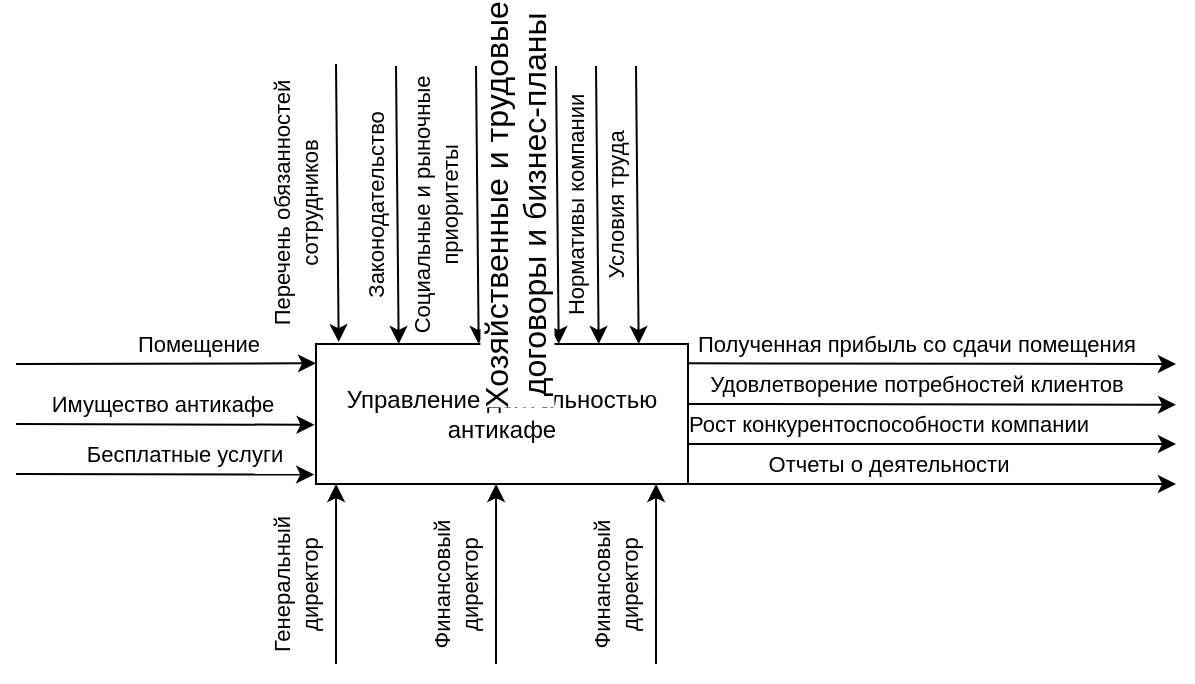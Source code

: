 <mxfile version="20.7.4" type="device"><diagram id="hyUuie9II44Z27rnRCiC" name="Страница 1"><mxGraphModel dx="819" dy="404" grid="0" gridSize="10" guides="1" tooltips="1" connect="1" arrows="1" fold="1" page="1" pageScale="1" pageWidth="827" pageHeight="1169" math="0" shadow="0"><root><mxCell id="0"/><mxCell id="1" parent="0"/><mxCell id="GJ1zkFss96Cgvo9CAw3I-2" value="Управление деятельностью антикафе" style="rounded=0;whiteSpace=wrap;html=1;" vertex="1" parent="1"><mxGeometry x="310" y="340" width="186" height="70" as="geometry"/></mxCell><mxCell id="GJ1zkFss96Cgvo9CAw3I-3" value="" style="endArrow=classic;html=1;rounded=0;exitX=1;exitY=0.138;exitDx=0;exitDy=0;exitPerimeter=0;" edge="1" parent="1" source="GJ1zkFss96Cgvo9CAw3I-2"><mxGeometry width="50" height="50" relative="1" as="geometry"><mxPoint x="390" y="410" as="sourcePoint"/><mxPoint x="740" y="350" as="targetPoint"/></mxGeometry></mxCell><mxCell id="GJ1zkFss96Cgvo9CAw3I-4" value="Полученная прибыль со сдачи помещения" style="edgeLabel;html=1;align=center;verticalAlign=middle;resizable=0;points=[];" vertex="1" connectable="0" parent="GJ1zkFss96Cgvo9CAw3I-3"><mxGeometry x="-0.533" relative="1" as="geometry"><mxPoint x="57" y="-10" as="offset"/></mxGeometry></mxCell><mxCell id="GJ1zkFss96Cgvo9CAw3I-5" value="" style="endArrow=classic;html=1;rounded=0;entryX=0;entryY=0.138;entryDx=0;entryDy=0;entryPerimeter=0;" edge="1" parent="1" target="GJ1zkFss96Cgvo9CAw3I-2"><mxGeometry width="50" height="50" relative="1" as="geometry"><mxPoint x="160" y="350" as="sourcePoint"/><mxPoint x="250" y="360" as="targetPoint"/></mxGeometry></mxCell><mxCell id="GJ1zkFss96Cgvo9CAw3I-6" value="Помещение" style="edgeLabel;html=1;align=center;verticalAlign=middle;resizable=0;points=[];" vertex="1" connectable="0" parent="GJ1zkFss96Cgvo9CAw3I-5"><mxGeometry x="0.206" y="-1" relative="1" as="geometry"><mxPoint y="-11" as="offset"/></mxGeometry></mxCell><mxCell id="GJ1zkFss96Cgvo9CAw3I-7" value="" style="endArrow=classic;html=1;rounded=0;entryX=-0.005;entryY=0.933;entryDx=0;entryDy=0;entryPerimeter=0;" edge="1" parent="1" target="GJ1zkFss96Cgvo9CAw3I-2"><mxGeometry width="50" height="50" relative="1" as="geometry"><mxPoint x="160" y="405" as="sourcePoint"/><mxPoint x="280" y="390.0" as="targetPoint"/></mxGeometry></mxCell><mxCell id="GJ1zkFss96Cgvo9CAw3I-8" value="Бесплатные услуги" style="edgeLabel;html=1;align=center;verticalAlign=middle;resizable=0;points=[];" vertex="1" connectable="0" parent="GJ1zkFss96Cgvo9CAw3I-7"><mxGeometry x="0.206" y="-1" relative="1" as="geometry"><mxPoint x="-6" y="-11" as="offset"/></mxGeometry></mxCell><mxCell id="GJ1zkFss96Cgvo9CAw3I-9" value="" style="endArrow=classic;html=1;rounded=0;entryX=0.054;entryY=1;entryDx=0;entryDy=0;entryPerimeter=0;" edge="1" parent="1" target="GJ1zkFss96Cgvo9CAw3I-2"><mxGeometry width="50" height="50" relative="1" as="geometry"><mxPoint x="320" y="500" as="sourcePoint"/><mxPoint x="350" y="450" as="targetPoint"/></mxGeometry></mxCell><mxCell id="GJ1zkFss96Cgvo9CAw3I-10" value="Генеральный&lt;br&gt;директор" style="edgeLabel;html=1;align=center;verticalAlign=middle;resizable=0;points=[];rotation=-90;" vertex="1" connectable="0" parent="GJ1zkFss96Cgvo9CAw3I-9"><mxGeometry x="0.304" y="1" relative="1" as="geometry"><mxPoint x="-19" y="19" as="offset"/></mxGeometry></mxCell><mxCell id="GJ1zkFss96Cgvo9CAw3I-11" value="" style="endArrow=classic;html=1;rounded=0;entryX=0.054;entryY=1;entryDx=0;entryDy=0;entryPerimeter=0;" edge="1" parent="1"><mxGeometry width="50" height="50" relative="1" as="geometry"><mxPoint x="400" y="500" as="sourcePoint"/><mxPoint x="400.044" y="410" as="targetPoint"/></mxGeometry></mxCell><mxCell id="GJ1zkFss96Cgvo9CAw3I-12" value="Финансовый&lt;br&gt;директор" style="edgeLabel;html=1;align=center;verticalAlign=middle;resizable=0;points=[];rotation=-90;" vertex="1" connectable="0" parent="GJ1zkFss96Cgvo9CAw3I-11"><mxGeometry x="0.304" y="1" relative="1" as="geometry"><mxPoint x="-19" y="19" as="offset"/></mxGeometry></mxCell><mxCell id="GJ1zkFss96Cgvo9CAw3I-13" value="" style="endArrow=classic;html=1;rounded=0;entryX=0.054;entryY=1;entryDx=0;entryDy=0;entryPerimeter=0;" edge="1" parent="1"><mxGeometry width="50" height="50" relative="1" as="geometry"><mxPoint x="480" y="500" as="sourcePoint"/><mxPoint x="480.044" y="410" as="targetPoint"/></mxGeometry></mxCell><mxCell id="GJ1zkFss96Cgvo9CAw3I-14" value="Финансовый&lt;br&gt;директор" style="edgeLabel;html=1;align=center;verticalAlign=middle;resizable=0;points=[];rotation=-90;" vertex="1" connectable="0" parent="GJ1zkFss96Cgvo9CAw3I-13"><mxGeometry x="0.304" y="1" relative="1" as="geometry"><mxPoint x="-19" y="19" as="offset"/></mxGeometry></mxCell><mxCell id="GJ1zkFss96Cgvo9CAw3I-17" value="" style="endArrow=classic;html=1;rounded=0;entryX=0.061;entryY=-0.014;entryDx=0;entryDy=0;entryPerimeter=0;" edge="1" parent="1" target="GJ1zkFss96Cgvo9CAw3I-2"><mxGeometry width="50" height="50" relative="1" as="geometry"><mxPoint x="320" y="200" as="sourcePoint"/><mxPoint x="360" y="260" as="targetPoint"/></mxGeometry></mxCell><mxCell id="GJ1zkFss96Cgvo9CAw3I-18" value="Перечень обязанностей&lt;br&gt;сотрудников" style="edgeLabel;html=1;align=center;verticalAlign=middle;resizable=0;points=[];rotation=-90;" vertex="1" connectable="0" parent="GJ1zkFss96Cgvo9CAw3I-17"><mxGeometry x="0.064" y="-1" relative="1" as="geometry"><mxPoint x="-20" y="-4" as="offset"/></mxGeometry></mxCell><mxCell id="GJ1zkFss96Cgvo9CAw3I-19" value="" style="endArrow=classic;html=1;rounded=0;entryX=0.061;entryY=-0.014;entryDx=0;entryDy=0;entryPerimeter=0;" edge="1" parent="1"><mxGeometry x="-0.01" y="-21" width="50" height="50" relative="1" as="geometry"><mxPoint x="350" y="200.98" as="sourcePoint"/><mxPoint x="351.346" y="340" as="targetPoint"/><mxPoint as="offset"/></mxGeometry></mxCell><mxCell id="GJ1zkFss96Cgvo9CAw3I-20" value="Законодательство" style="edgeLabel;html=1;align=center;verticalAlign=middle;resizable=0;points=[];rotation=-90;" vertex="1" connectable="0" parent="GJ1zkFss96Cgvo9CAw3I-19"><mxGeometry x="0.064" y="-1" relative="1" as="geometry"><mxPoint x="-10" y="-4" as="offset"/></mxGeometry></mxCell><mxCell id="GJ1zkFss96Cgvo9CAw3I-21" value="" style="endArrow=classic;html=1;rounded=0;entryX=0.061;entryY=-0.014;entryDx=0;entryDy=0;entryPerimeter=0;" edge="1" parent="1"><mxGeometry x="-0.01" y="-21" width="50" height="50" relative="1" as="geometry"><mxPoint x="390" y="200.98" as="sourcePoint"/><mxPoint x="391.346" y="340" as="targetPoint"/><mxPoint as="offset"/></mxGeometry></mxCell><mxCell id="GJ1zkFss96Cgvo9CAw3I-22" value="Социальные и рыночные&lt;br&gt;приоритеты" style="edgeLabel;html=1;align=center;verticalAlign=middle;resizable=0;points=[];rotation=-90;" vertex="1" connectable="0" parent="GJ1zkFss96Cgvo9CAw3I-21"><mxGeometry x="0.064" y="-1" relative="1" as="geometry"><mxPoint x="-20" y="-4" as="offset"/></mxGeometry></mxCell><mxCell id="GJ1zkFss96Cgvo9CAw3I-23" value="" style="endArrow=classic;html=1;rounded=0;entryX=-0.004;entryY=0.577;entryDx=0;entryDy=0;entryPerimeter=0;" edge="1" parent="1" target="GJ1zkFss96Cgvo9CAw3I-2"><mxGeometry width="50" height="50" relative="1" as="geometry"><mxPoint x="160" y="380" as="sourcePoint"/><mxPoint x="310.0" y="375.11" as="targetPoint"/></mxGeometry></mxCell><mxCell id="GJ1zkFss96Cgvo9CAw3I-24" value="Имущество антикафе" style="edgeLabel;html=1;align=center;verticalAlign=middle;resizable=0;points=[];" vertex="1" connectable="0" parent="GJ1zkFss96Cgvo9CAw3I-23"><mxGeometry x="0.206" y="-1" relative="1" as="geometry"><mxPoint x="-17" y="-11" as="offset"/></mxGeometry></mxCell><mxCell id="GJ1zkFss96Cgvo9CAw3I-25" value="" style="endArrow=classic;html=1;rounded=0;" edge="1" parent="1"><mxGeometry width="50" height="50" relative="1" as="geometry"><mxPoint x="496" y="390" as="sourcePoint"/><mxPoint x="740" y="390" as="targetPoint"/></mxGeometry></mxCell><mxCell id="GJ1zkFss96Cgvo9CAw3I-26" value="Рост конкурентоспособности компании" style="edgeLabel;html=1;align=center;verticalAlign=middle;resizable=0;points=[];" vertex="1" connectable="0" parent="GJ1zkFss96Cgvo9CAw3I-25"><mxGeometry x="-0.533" relative="1" as="geometry"><mxPoint x="43" y="-10" as="offset"/></mxGeometry></mxCell><mxCell id="GJ1zkFss96Cgvo9CAw3I-27" value="" style="endArrow=classic;html=1;rounded=0;exitX=1;exitY=0.138;exitDx=0;exitDy=0;exitPerimeter=0;" edge="1" parent="1"><mxGeometry width="50" height="50" relative="1" as="geometry"><mxPoint x="496" y="370" as="sourcePoint"/><mxPoint x="740" y="370.34" as="targetPoint"/></mxGeometry></mxCell><mxCell id="GJ1zkFss96Cgvo9CAw3I-28" value="Удовлетворение потребностей клиентов" style="edgeLabel;html=1;align=center;verticalAlign=middle;resizable=0;points=[];" vertex="1" connectable="0" parent="GJ1zkFss96Cgvo9CAw3I-27"><mxGeometry x="-0.533" relative="1" as="geometry"><mxPoint x="57" y="-10" as="offset"/></mxGeometry></mxCell><mxCell id="GJ1zkFss96Cgvo9CAw3I-30" value="" style="endArrow=classic;html=1;rounded=0;entryX=0.061;entryY=-0.014;entryDx=0;entryDy=0;entryPerimeter=0;" edge="1" parent="1"><mxGeometry x="-0.01" y="-21" width="50" height="50" relative="1" as="geometry"><mxPoint x="430" y="200.98" as="sourcePoint"/><mxPoint x="431.346" y="340" as="targetPoint"/><mxPoint as="offset"/></mxGeometry></mxCell><mxCell id="GJ1zkFss96Cgvo9CAw3I-31" value="&lt;span style=&quot;font-size:12.0pt;line-height:115%;&lt;br/&gt;font-family:&amp;quot;Calibri&amp;quot;,sans-serif;mso-ascii-theme-font:minor-latin;mso-fareast-font-family:&lt;br/&gt;Calibri;mso-fareast-theme-font:minor-latin;mso-hansi-theme-font:minor-latin;&lt;br/&gt;mso-bidi-font-family:&amp;quot;Times New Roman&amp;quot;;mso-bidi-theme-font:minor-bidi;&lt;br/&gt;mso-ansi-language:RU;mso-fareast-language:EN-US;mso-bidi-language:AR-SA&quot;&gt;Хозяйственные и трудовые&lt;br&gt;договоры и бизнес-планы&lt;/span&gt;" style="edgeLabel;html=1;align=center;verticalAlign=middle;resizable=0;points=[];rotation=-90;" vertex="1" connectable="0" parent="GJ1zkFss96Cgvo9CAw3I-30"><mxGeometry x="0.064" y="-1" relative="1" as="geometry"><mxPoint x="-20" y="-4" as="offset"/></mxGeometry></mxCell><mxCell id="GJ1zkFss96Cgvo9CAw3I-32" value="" style="endArrow=classic;html=1;rounded=0;entryX=0.061;entryY=-0.014;entryDx=0;entryDy=0;entryPerimeter=0;" edge="1" parent="1"><mxGeometry x="-0.01" y="-21" width="50" height="50" relative="1" as="geometry"><mxPoint x="450" y="200.98" as="sourcePoint"/><mxPoint x="451.346" y="340" as="targetPoint"/><mxPoint as="offset"/></mxGeometry></mxCell><mxCell id="GJ1zkFss96Cgvo9CAw3I-33" value="Нормативы компании" style="edgeLabel;html=1;align=center;verticalAlign=middle;resizable=0;points=[];rotation=-90;" vertex="1" connectable="0" parent="GJ1zkFss96Cgvo9CAw3I-32"><mxGeometry x="0.064" y="-1" relative="1" as="geometry"><mxPoint x="-10" y="-4" as="offset"/></mxGeometry></mxCell><mxCell id="GJ1zkFss96Cgvo9CAw3I-34" value="" style="endArrow=classic;html=1;rounded=0;entryX=0.061;entryY=-0.014;entryDx=0;entryDy=0;entryPerimeter=0;" edge="1" parent="1"><mxGeometry x="-0.01" y="-21" width="50" height="50" relative="1" as="geometry"><mxPoint x="470" y="200.98" as="sourcePoint"/><mxPoint x="471.346" y="340" as="targetPoint"/><mxPoint as="offset"/></mxGeometry></mxCell><mxCell id="GJ1zkFss96Cgvo9CAw3I-35" value="Условия труда" style="edgeLabel;html=1;align=center;verticalAlign=middle;resizable=0;points=[];rotation=-90;" vertex="1" connectable="0" parent="GJ1zkFss96Cgvo9CAw3I-34"><mxGeometry x="0.064" y="-1" relative="1" as="geometry"><mxPoint x="-10" y="-4" as="offset"/></mxGeometry></mxCell><mxCell id="GJ1zkFss96Cgvo9CAw3I-36" value="" style="endArrow=classic;html=1;rounded=0;" edge="1" parent="1"><mxGeometry width="50" height="50" relative="1" as="geometry"><mxPoint x="496" y="410" as="sourcePoint"/><mxPoint x="740" y="410" as="targetPoint"/></mxGeometry></mxCell><mxCell id="GJ1zkFss96Cgvo9CAw3I-37" value="Отчеты о деятельности" style="edgeLabel;html=1;align=center;verticalAlign=middle;resizable=0;points=[];" vertex="1" connectable="0" parent="GJ1zkFss96Cgvo9CAw3I-36"><mxGeometry x="-0.533" relative="1" as="geometry"><mxPoint x="43" y="-10" as="offset"/></mxGeometry></mxCell></root></mxGraphModel></diagram></mxfile>